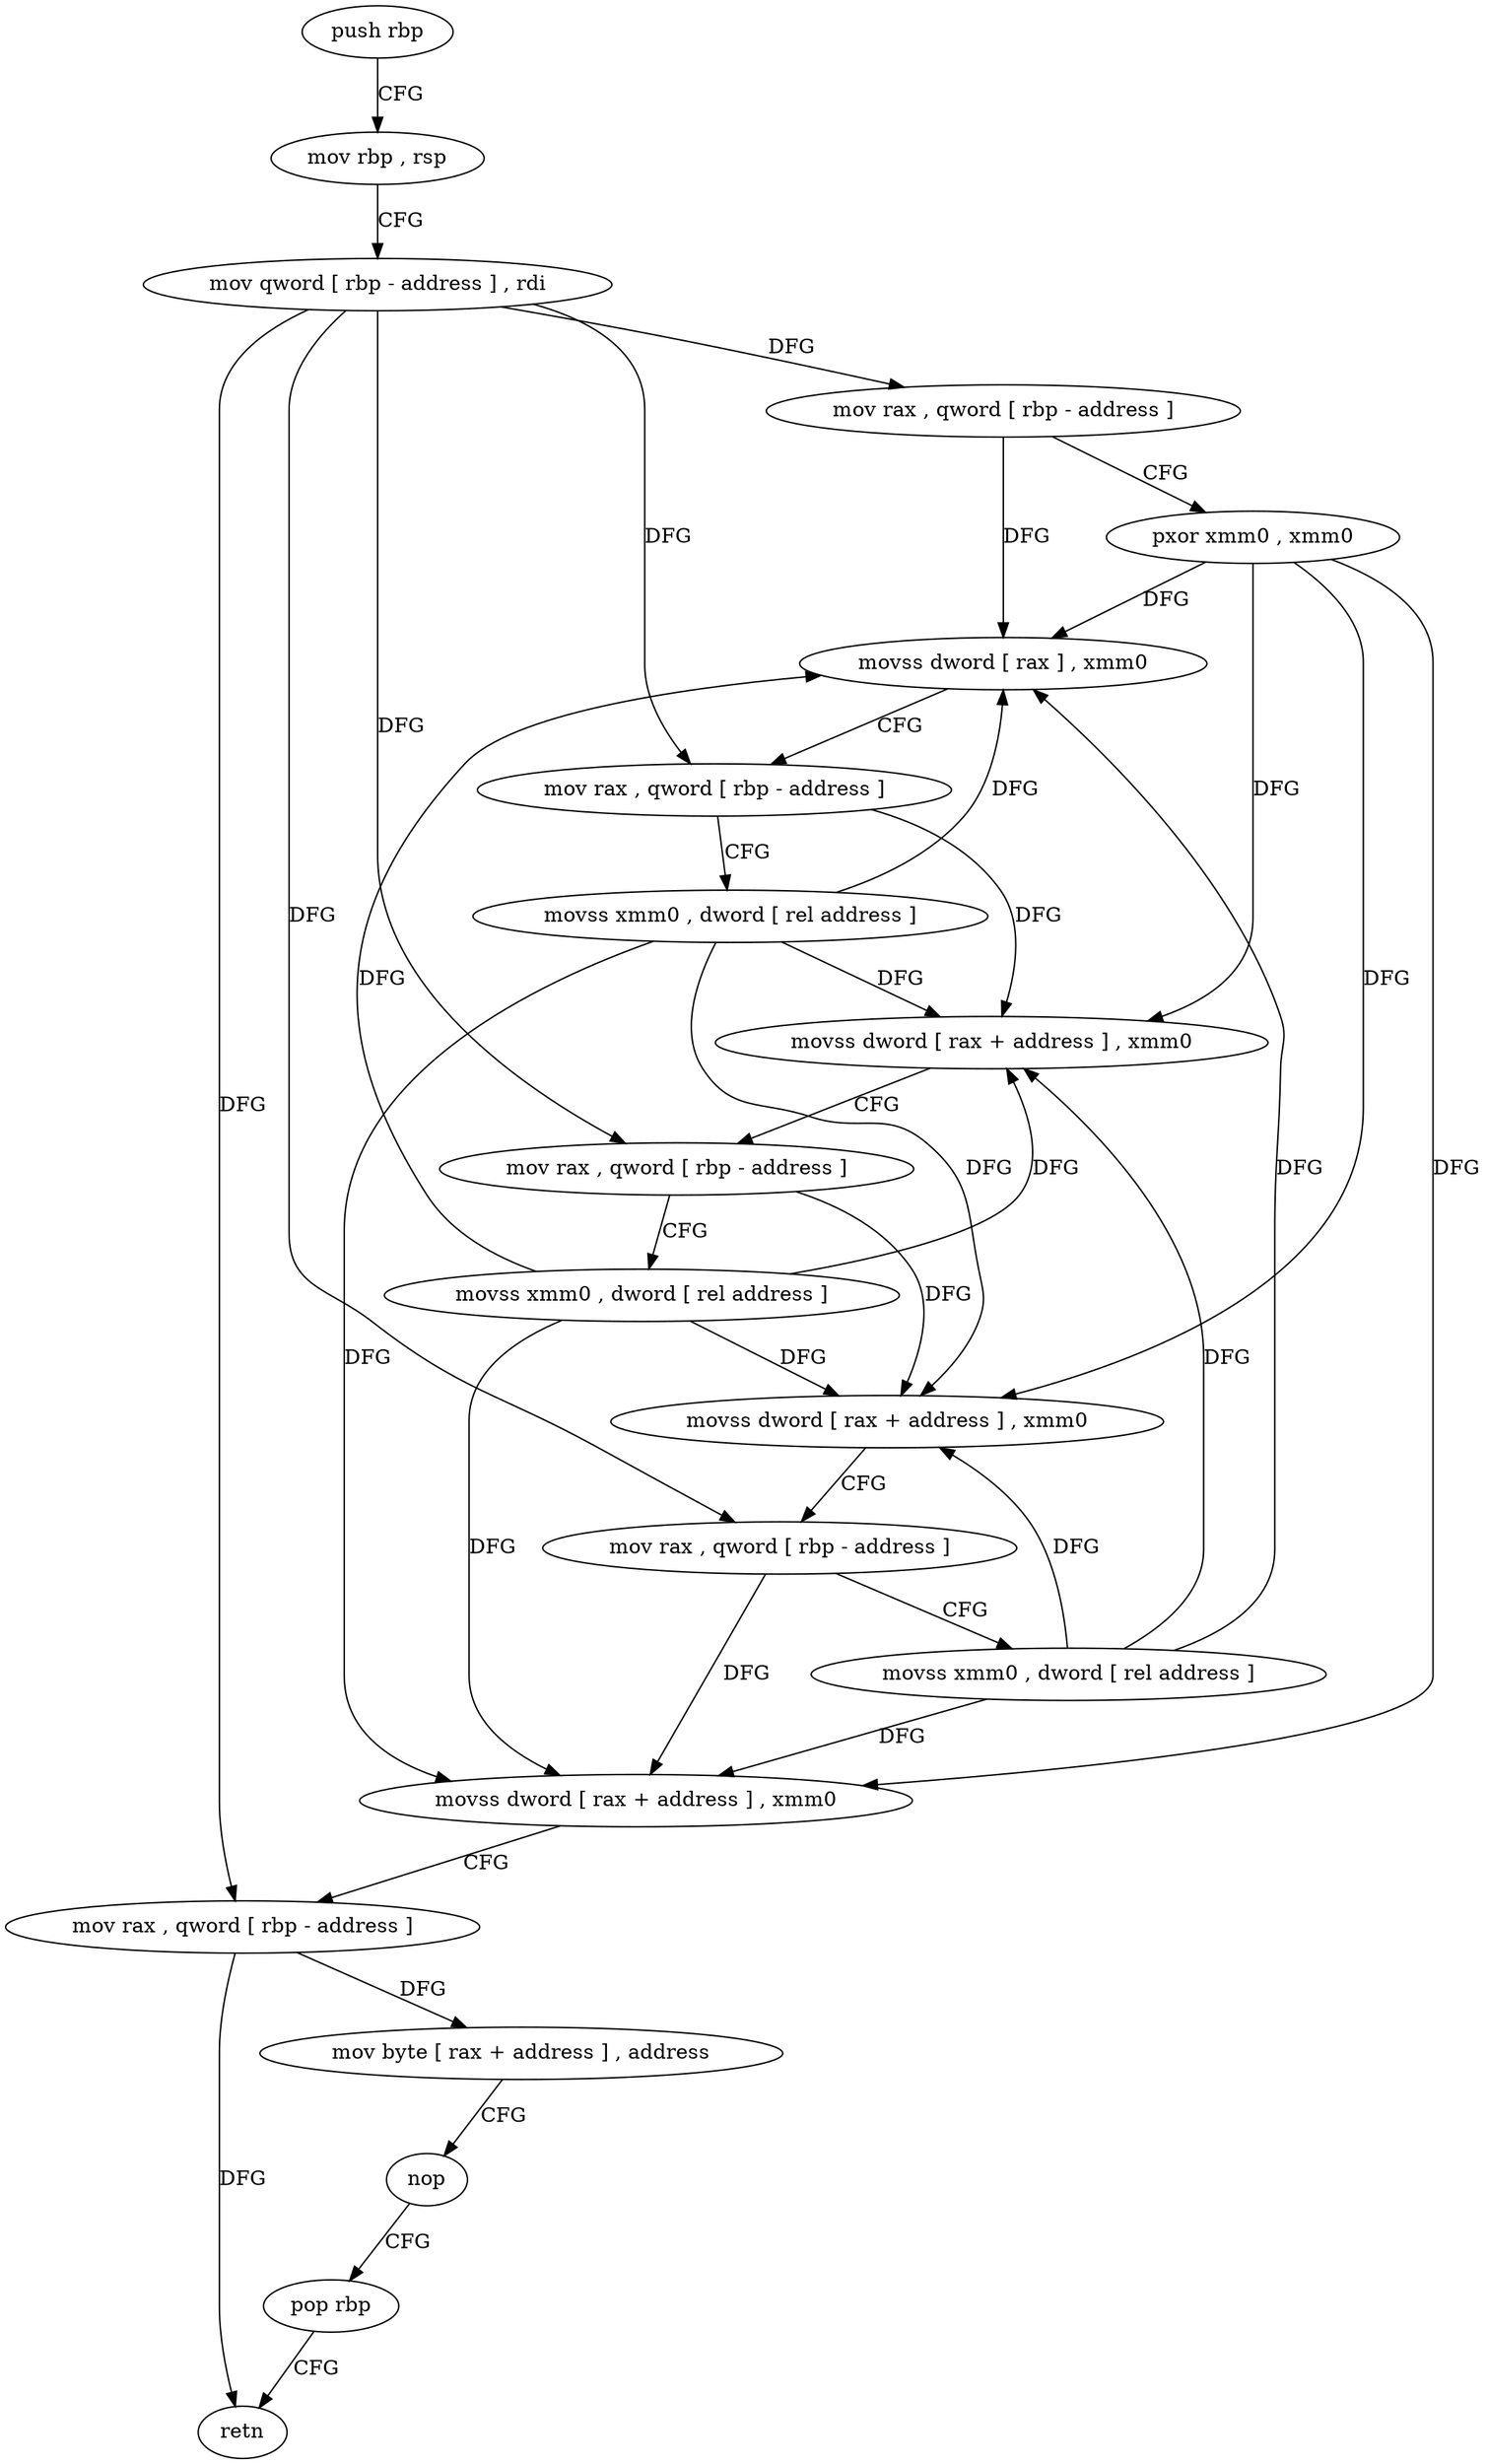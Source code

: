 digraph "func" {
"4305083" [label = "push rbp" ]
"4305084" [label = "mov rbp , rsp" ]
"4305087" [label = "mov qword [ rbp - address ] , rdi" ]
"4305091" [label = "mov rax , qword [ rbp - address ]" ]
"4305095" [label = "pxor xmm0 , xmm0" ]
"4305099" [label = "movss dword [ rax ] , xmm0" ]
"4305103" [label = "mov rax , qword [ rbp - address ]" ]
"4305107" [label = "movss xmm0 , dword [ rel address ]" ]
"4305115" [label = "movss dword [ rax + address ] , xmm0" ]
"4305120" [label = "mov rax , qword [ rbp - address ]" ]
"4305124" [label = "movss xmm0 , dword [ rel address ]" ]
"4305132" [label = "movss dword [ rax + address ] , xmm0" ]
"4305137" [label = "mov rax , qword [ rbp - address ]" ]
"4305141" [label = "movss xmm0 , dword [ rel address ]" ]
"4305149" [label = "movss dword [ rax + address ] , xmm0" ]
"4305154" [label = "mov rax , qword [ rbp - address ]" ]
"4305158" [label = "mov byte [ rax + address ] , address" ]
"4305162" [label = "nop" ]
"4305163" [label = "pop rbp" ]
"4305164" [label = "retn" ]
"4305083" -> "4305084" [ label = "CFG" ]
"4305084" -> "4305087" [ label = "CFG" ]
"4305087" -> "4305091" [ label = "DFG" ]
"4305087" -> "4305103" [ label = "DFG" ]
"4305087" -> "4305120" [ label = "DFG" ]
"4305087" -> "4305137" [ label = "DFG" ]
"4305087" -> "4305154" [ label = "DFG" ]
"4305091" -> "4305095" [ label = "CFG" ]
"4305091" -> "4305099" [ label = "DFG" ]
"4305095" -> "4305099" [ label = "DFG" ]
"4305095" -> "4305115" [ label = "DFG" ]
"4305095" -> "4305132" [ label = "DFG" ]
"4305095" -> "4305149" [ label = "DFG" ]
"4305099" -> "4305103" [ label = "CFG" ]
"4305103" -> "4305107" [ label = "CFG" ]
"4305103" -> "4305115" [ label = "DFG" ]
"4305107" -> "4305115" [ label = "DFG" ]
"4305107" -> "4305099" [ label = "DFG" ]
"4305107" -> "4305132" [ label = "DFG" ]
"4305107" -> "4305149" [ label = "DFG" ]
"4305115" -> "4305120" [ label = "CFG" ]
"4305120" -> "4305124" [ label = "CFG" ]
"4305120" -> "4305132" [ label = "DFG" ]
"4305124" -> "4305132" [ label = "DFG" ]
"4305124" -> "4305099" [ label = "DFG" ]
"4305124" -> "4305115" [ label = "DFG" ]
"4305124" -> "4305149" [ label = "DFG" ]
"4305132" -> "4305137" [ label = "CFG" ]
"4305137" -> "4305141" [ label = "CFG" ]
"4305137" -> "4305149" [ label = "DFG" ]
"4305141" -> "4305149" [ label = "DFG" ]
"4305141" -> "4305099" [ label = "DFG" ]
"4305141" -> "4305115" [ label = "DFG" ]
"4305141" -> "4305132" [ label = "DFG" ]
"4305149" -> "4305154" [ label = "CFG" ]
"4305154" -> "4305158" [ label = "DFG" ]
"4305154" -> "4305164" [ label = "DFG" ]
"4305158" -> "4305162" [ label = "CFG" ]
"4305162" -> "4305163" [ label = "CFG" ]
"4305163" -> "4305164" [ label = "CFG" ]
}
